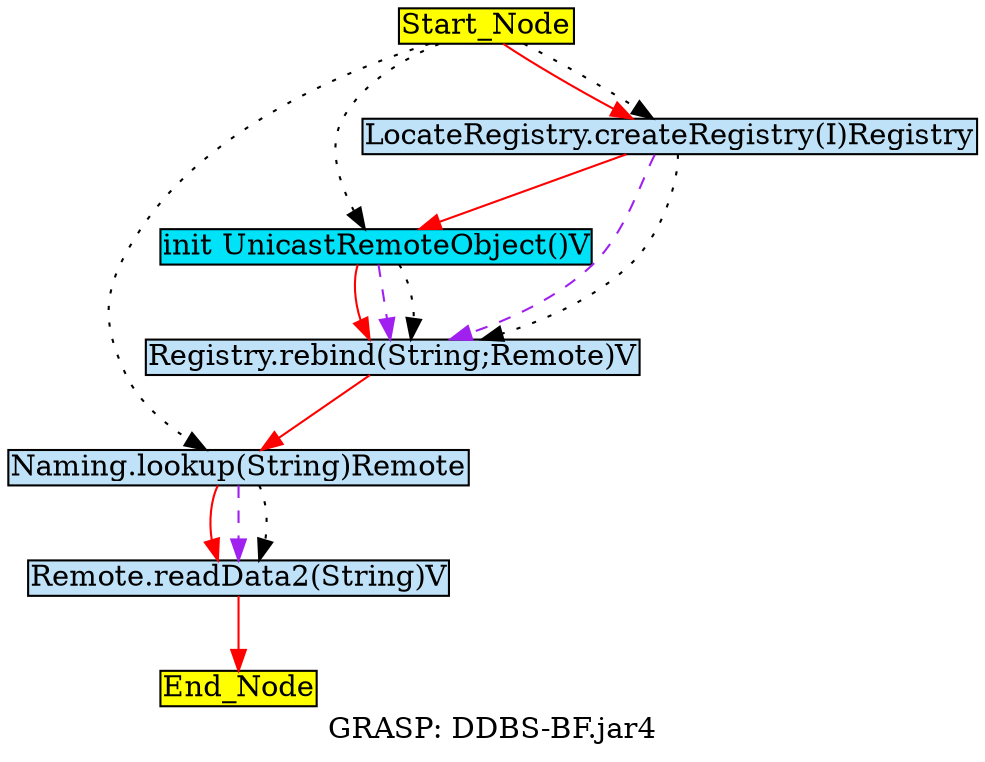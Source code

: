 digraph G {
	graph[label="GRASP: DDBS-BF.jar4"];	node[style=filled,fillcolor ="white",shape=box,margin=0.02,width=0,height=0];
	"Start_Node"[fillcolor ="yellow",style="filled" ];
	"Naming.lookup(String)Remote"[fillcolor ="#c0e2f8",style="filled" ];
	"LocateRegistry.createRegistry(I)Registry"[fillcolor ="#c0e2f8",style="filled" ];
	"Start_Node"[fillcolor ="yellow",style="filled" ];
	"init UnicastRemoteObject()V"[fillcolor ="#00e2f8",style="filled" ];
	"Remote.readData2(String)V"[fillcolor ="#c0e2f8",style="filled" ];
	"Registry.rebind(String;Remote)V"[fillcolor ="#c0e2f8",style="filled" ];
	"End_Node"[fillcolor ="yellow",style="filled" ];
	"LocateRegistry.createRegistry(I)Registry" -> "init UnicastRemoteObject()V"[color="red",style=solid];
	"LocateRegistry.createRegistry(I)Registry" -> "Registry.rebind(String;Remote)V"[color="purple",style=dashed];
	"LocateRegistry.createRegistry(I)Registry" -> "Registry.rebind(String;Remote)V"[color="black",style=dotted];
	"Naming.lookup(String)Remote" -> "Remote.readData2(String)V"[color="red",style=solid];
	"Naming.lookup(String)Remote" -> "Remote.readData2(String)V"[color="purple",style=dashed];
	"Naming.lookup(String)Remote" -> "Remote.readData2(String)V"[color="black",style=dotted];
	"Start_Node" -> "LocateRegistry.createRegistry(I)Registry"[color="red",style=solid];
	"Start_Node" -> "LocateRegistry.createRegistry(I)Registry"[color="black",style=dotted];
	"Start_Node" -> "Naming.lookup(String)Remote"[color="black",style=dotted];
	"Start_Node" -> "init UnicastRemoteObject()V"[color="black",style=dotted];
	"init UnicastRemoteObject()V" -> "Registry.rebind(String;Remote)V"[color="red",style=solid];
	"init UnicastRemoteObject()V" -> "Registry.rebind(String;Remote)V"[color="purple",style=dashed];
	"init UnicastRemoteObject()V" -> "Registry.rebind(String;Remote)V"[color="black",style=dotted];
	"Remote.readData2(String)V" -> "End_Node"[color="red",style=solid];
	"Registry.rebind(String;Remote)V" -> "Naming.lookup(String)Remote"[color="red",style=solid];
}
